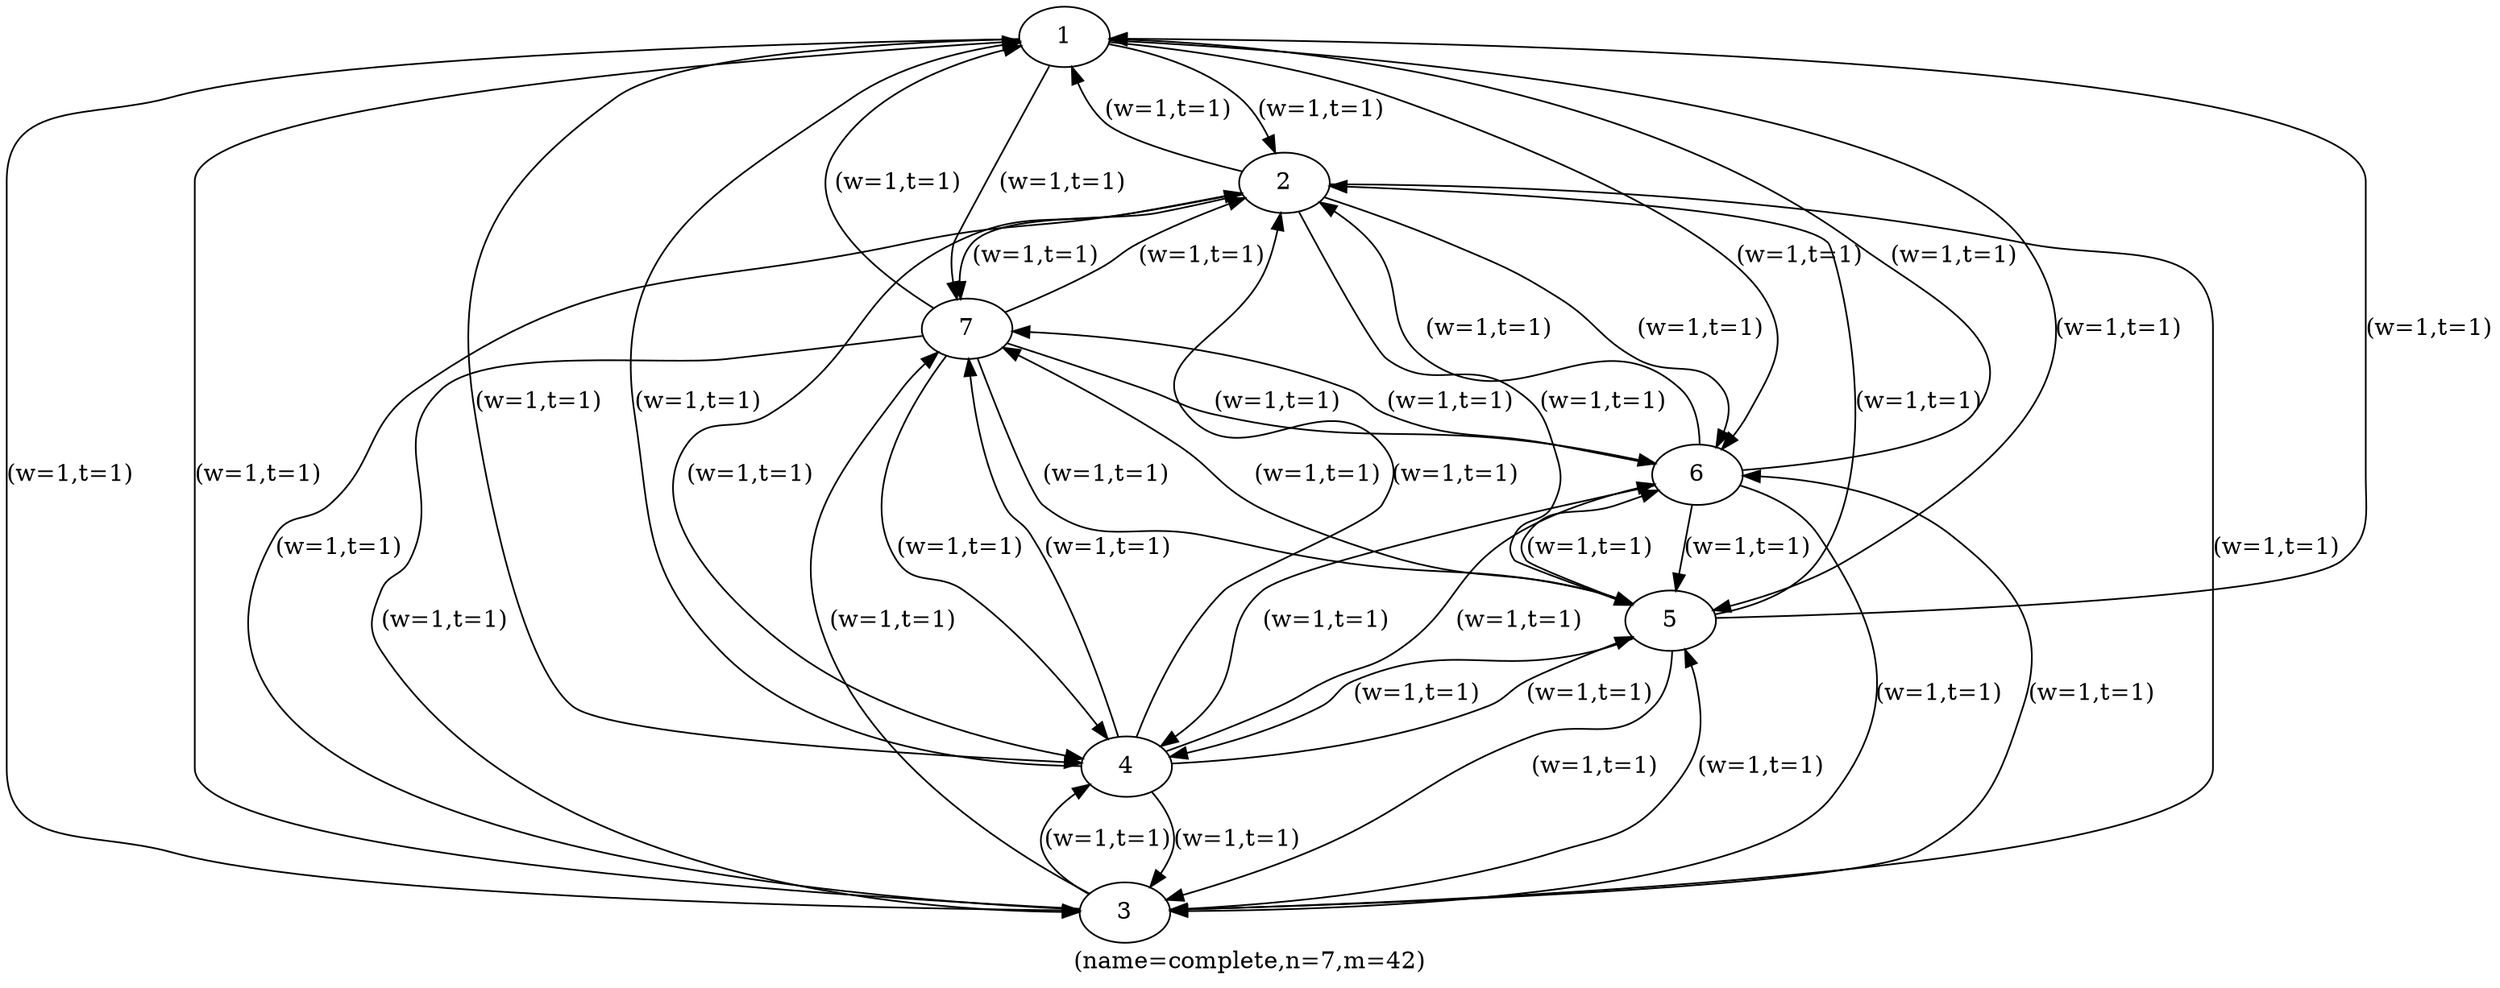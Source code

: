 digraph complete {
label="(name=complete,n=7,m=42)";
	1 -> 2 [label="(w=1,t=1)"];
	1 -> 3 [label="(w=1,t=1)"];
	1 -> 4 [label="(w=1,t=1)"];
	1 -> 5 [label="(w=1,t=1)"];
	1 -> 6 [label="(w=1,t=1)"];
	1 -> 7 [label="(w=1,t=1)"];
	2 -> 1 [label="(w=1,t=1)"];
	2 -> 3 [label="(w=1,t=1)"];
	2 -> 4 [label="(w=1,t=1)"];
	2 -> 5 [label="(w=1,t=1)"];
	2 -> 6 [label="(w=1,t=1)"];
	2 -> 7 [label="(w=1,t=1)"];
	3 -> 1 [label="(w=1,t=1)"];
	3 -> 2 [label="(w=1,t=1)"];
	3 -> 4 [label="(w=1,t=1)"];
	3 -> 5 [label="(w=1,t=1)"];
	3 -> 6 [label="(w=1,t=1)"];
	3 -> 7 [label="(w=1,t=1)"];
	4 -> 1 [label="(w=1,t=1)"];
	4 -> 2 [label="(w=1,t=1)"];
	4 -> 3 [label="(w=1,t=1)"];
	4 -> 5 [label="(w=1,t=1)"];
	4 -> 6 [label="(w=1,t=1)"];
	4 -> 7 [label="(w=1,t=1)"];
	5 -> 1 [label="(w=1,t=1)"];
	5 -> 2 [label="(w=1,t=1)"];
	5 -> 3 [label="(w=1,t=1)"];
	5 -> 4 [label="(w=1,t=1)"];
	5 -> 6 [label="(w=1,t=1)"];
	5 -> 7 [label="(w=1,t=1)"];
	6 -> 1 [label="(w=1,t=1)"];
	6 -> 2 [label="(w=1,t=1)"];
	6 -> 3 [label="(w=1,t=1)"];
	6 -> 4 [label="(w=1,t=1)"];
	6 -> 5 [label="(w=1,t=1)"];
	6 -> 7 [label="(w=1,t=1)"];
	7 -> 1 [label="(w=1,t=1)"];
	7 -> 2 [label="(w=1,t=1)"];
	7 -> 3 [label="(w=1,t=1)"];
	7 -> 4 [label="(w=1,t=1)"];
	7 -> 5 [label="(w=1,t=1)"];
	7 -> 6 [label="(w=1,t=1)"];
6 [label="6"];
4 [label="4"];
1 [label="1"];
3 [label="3"];
7 [label="7"];
2 [label="2"];
5 [label="5"];
}
